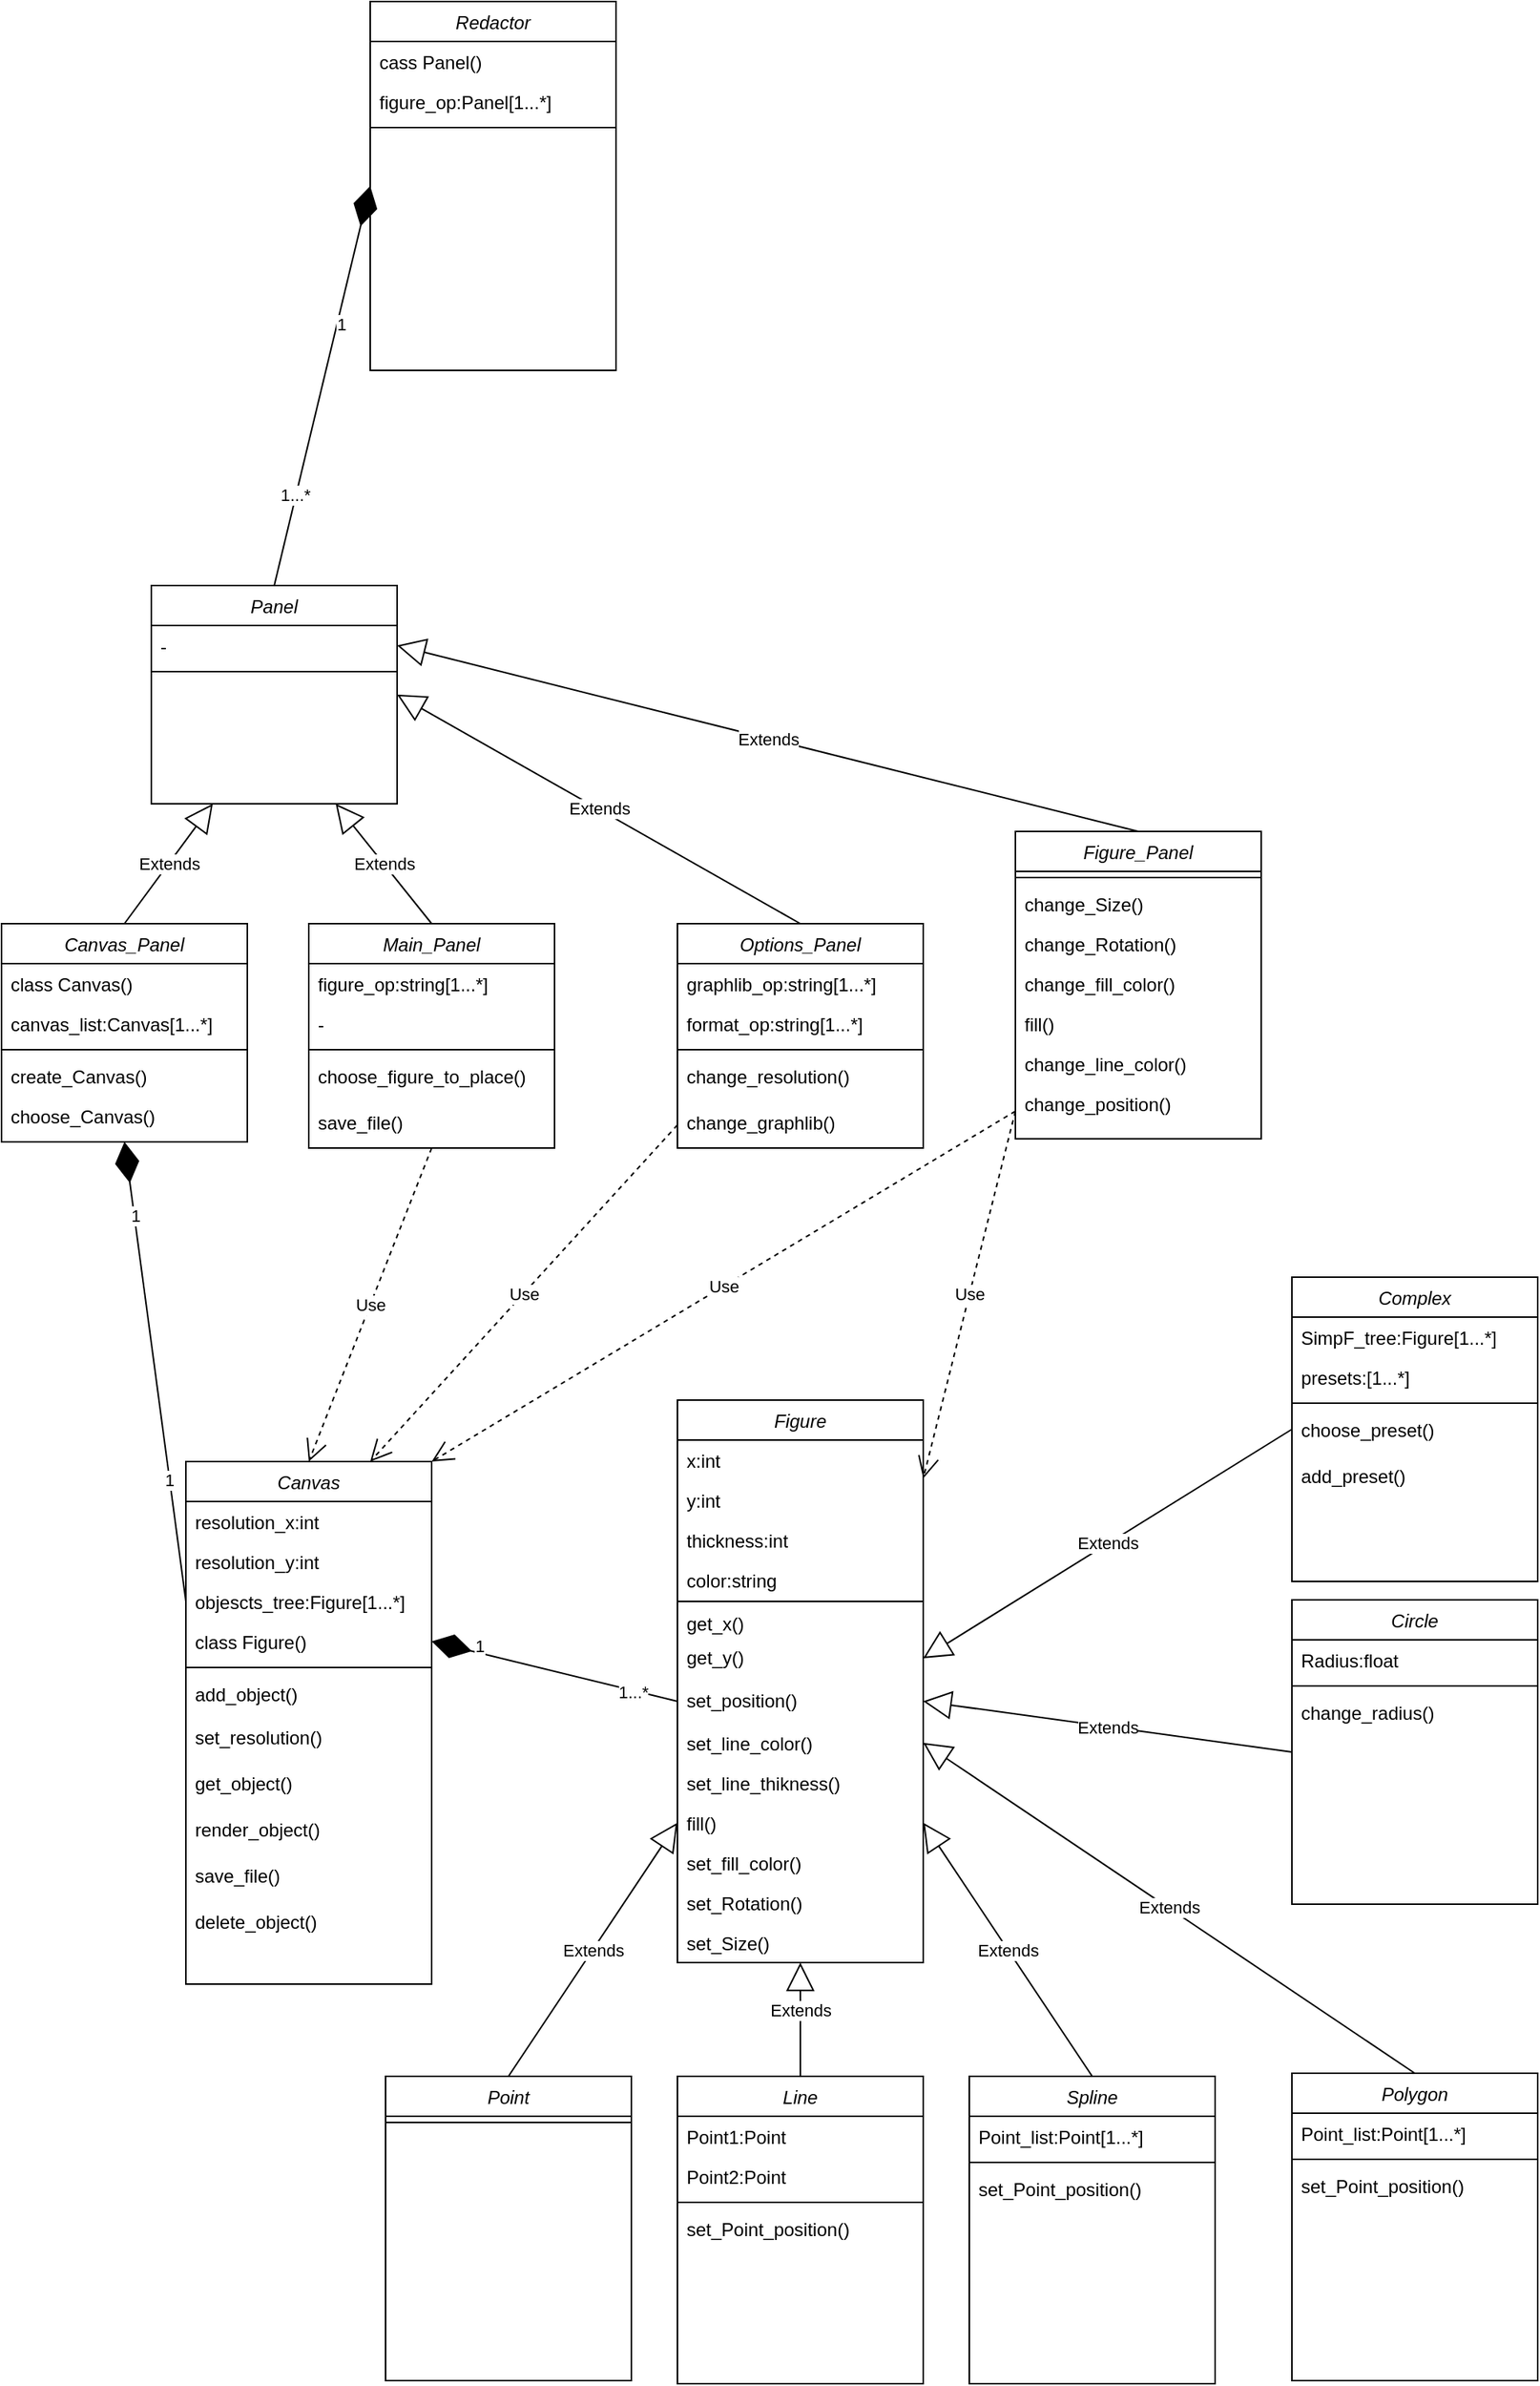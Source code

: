 <mxfile version="21.7.5" type="github">
  <diagram id="C5RBs43oDa-KdzZeNtuy" name="Page-1">
    <mxGraphModel dx="1574" dy="2010" grid="1" gridSize="10" guides="1" tooltips="1" connect="1" arrows="1" fold="1" page="1" pageScale="1" pageWidth="827" pageHeight="1169" math="0" shadow="0">
      <root>
        <mxCell id="WIyWlLk6GJQsqaUBKTNV-0" />
        <mxCell id="WIyWlLk6GJQsqaUBKTNV-1" parent="WIyWlLk6GJQsqaUBKTNV-0" />
        <mxCell id="zkfFHV4jXpPFQw0GAbJ--0" value="Canvas" style="swimlane;fontStyle=2;align=center;verticalAlign=top;childLayout=stackLayout;horizontal=1;startSize=26;horizontalStack=0;resizeParent=1;resizeLast=0;collapsible=1;marginBottom=0;rounded=0;shadow=0;strokeWidth=1;" parent="WIyWlLk6GJQsqaUBKTNV-1" vertex="1">
          <mxGeometry x="240" y="360" width="160" height="340" as="geometry">
            <mxRectangle x="230" y="140" width="160" height="26" as="alternateBounds" />
          </mxGeometry>
        </mxCell>
        <mxCell id="zkfFHV4jXpPFQw0GAbJ--1" value="resolution_x:int" style="text;align=left;verticalAlign=top;spacingLeft=4;spacingRight=4;overflow=hidden;rotatable=0;points=[[0,0.5],[1,0.5]];portConstraint=eastwest;" parent="zkfFHV4jXpPFQw0GAbJ--0" vertex="1">
          <mxGeometry y="26" width="160" height="26" as="geometry" />
        </mxCell>
        <mxCell id="zkfFHV4jXpPFQw0GAbJ--2" value="resolution_y:int" style="text;align=left;verticalAlign=top;spacingLeft=4;spacingRight=4;overflow=hidden;rotatable=0;points=[[0,0.5],[1,0.5]];portConstraint=eastwest;rounded=0;shadow=0;html=0;" parent="zkfFHV4jXpPFQw0GAbJ--0" vertex="1">
          <mxGeometry y="52" width="160" height="26" as="geometry" />
        </mxCell>
        <mxCell id="zkfFHV4jXpPFQw0GAbJ--3" value="objescts_tree:Figure[1...*]" style="text;align=left;verticalAlign=top;spacingLeft=4;spacingRight=4;overflow=hidden;rotatable=0;points=[[0,0.5],[1,0.5]];portConstraint=eastwest;rounded=0;shadow=0;html=0;" parent="zkfFHV4jXpPFQw0GAbJ--0" vertex="1">
          <mxGeometry y="78" width="160" height="26" as="geometry" />
        </mxCell>
        <mxCell id="0YZiHKQ1gjysHXULgs4c-47" value="class Figure()" style="text;align=left;verticalAlign=top;spacingLeft=4;spacingRight=4;overflow=hidden;rotatable=0;points=[[0,0.5],[1,0.5]];portConstraint=eastwest;rounded=0;shadow=0;html=0;" parent="zkfFHV4jXpPFQw0GAbJ--0" vertex="1">
          <mxGeometry y="104" width="160" height="26" as="geometry" />
        </mxCell>
        <mxCell id="zkfFHV4jXpPFQw0GAbJ--4" value="" style="line;html=1;strokeWidth=1;align=left;verticalAlign=middle;spacingTop=-1;spacingLeft=3;spacingRight=3;rotatable=0;labelPosition=right;points=[];portConstraint=eastwest;" parent="zkfFHV4jXpPFQw0GAbJ--0" vertex="1">
          <mxGeometry y="130" width="160" height="8" as="geometry" />
        </mxCell>
        <mxCell id="0YZiHKQ1gjysHXULgs4c-12" value="add_object()" style="text;align=left;verticalAlign=top;spacingLeft=4;spacingRight=4;overflow=hidden;rotatable=0;points=[[0,0.5],[1,0.5]];portConstraint=eastwest;" parent="zkfFHV4jXpPFQw0GAbJ--0" vertex="1">
          <mxGeometry y="138" width="160" height="28" as="geometry" />
        </mxCell>
        <mxCell id="zkfFHV4jXpPFQw0GAbJ--5" value="set_resolution()&#xa;" style="text;align=left;verticalAlign=top;spacingLeft=4;spacingRight=4;overflow=hidden;rotatable=0;points=[[0,0.5],[1,0.5]];portConstraint=eastwest;" parent="zkfFHV4jXpPFQw0GAbJ--0" vertex="1">
          <mxGeometry y="166" width="160" height="30" as="geometry" />
        </mxCell>
        <mxCell id="0YZiHKQ1gjysHXULgs4c-100" value="get_object()&#xa;" style="text;align=left;verticalAlign=top;spacingLeft=4;spacingRight=4;overflow=hidden;rotatable=0;points=[[0,0.5],[1,0.5]];portConstraint=eastwest;" parent="zkfFHV4jXpPFQw0GAbJ--0" vertex="1">
          <mxGeometry y="196" width="160" height="30" as="geometry" />
        </mxCell>
        <mxCell id="PDMnQv3lnzzMFyuI-r6o-5" value="render_object()&#xa;" style="text;align=left;verticalAlign=top;spacingLeft=4;spacingRight=4;overflow=hidden;rotatable=0;points=[[0,0.5],[1,0.5]];portConstraint=eastwest;" vertex="1" parent="zkfFHV4jXpPFQw0GAbJ--0">
          <mxGeometry y="226" width="160" height="30" as="geometry" />
        </mxCell>
        <mxCell id="PDMnQv3lnzzMFyuI-r6o-37" value="save_file()&#xa;" style="text;align=left;verticalAlign=top;spacingLeft=4;spacingRight=4;overflow=hidden;rotatable=0;points=[[0,0.5],[1,0.5]];portConstraint=eastwest;" vertex="1" parent="zkfFHV4jXpPFQw0GAbJ--0">
          <mxGeometry y="256" width="160" height="30" as="geometry" />
        </mxCell>
        <mxCell id="PDMnQv3lnzzMFyuI-r6o-83" value="delete_object()" style="text;align=left;verticalAlign=top;spacingLeft=4;spacingRight=4;overflow=hidden;rotatable=0;points=[[0,0.5],[1,0.5]];portConstraint=eastwest;" vertex="1" parent="zkfFHV4jXpPFQw0GAbJ--0">
          <mxGeometry y="286" width="160" height="28" as="geometry" />
        </mxCell>
        <mxCell id="0YZiHKQ1gjysHXULgs4c-22" value="Figure" style="swimlane;fontStyle=2;align=center;verticalAlign=top;childLayout=stackLayout;horizontal=1;startSize=26;horizontalStack=0;resizeParent=1;resizeLast=0;collapsible=1;marginBottom=0;rounded=0;shadow=0;strokeWidth=1;" parent="WIyWlLk6GJQsqaUBKTNV-1" vertex="1">
          <mxGeometry x="560" y="320" width="160" height="366" as="geometry">
            <mxRectangle x="230" y="140" width="160" height="26" as="alternateBounds" />
          </mxGeometry>
        </mxCell>
        <mxCell id="0YZiHKQ1gjysHXULgs4c-23" value="x:int" style="text;align=left;verticalAlign=top;spacingLeft=4;spacingRight=4;overflow=hidden;rotatable=0;points=[[0,0.5],[1,0.5]];portConstraint=eastwest;" parent="0YZiHKQ1gjysHXULgs4c-22" vertex="1">
          <mxGeometry y="26" width="160" height="26" as="geometry" />
        </mxCell>
        <mxCell id="0YZiHKQ1gjysHXULgs4c-24" value="y:int" style="text;align=left;verticalAlign=top;spacingLeft=4;spacingRight=4;overflow=hidden;rotatable=0;points=[[0,0.5],[1,0.5]];portConstraint=eastwest;rounded=0;shadow=0;html=0;" parent="0YZiHKQ1gjysHXULgs4c-22" vertex="1">
          <mxGeometry y="52" width="160" height="26" as="geometry" />
        </mxCell>
        <mxCell id="0YZiHKQ1gjysHXULgs4c-118" value="thickness:int" style="text;align=left;verticalAlign=top;spacingLeft=4;spacingRight=4;overflow=hidden;rotatable=0;points=[[0,0.5],[1,0.5]];portConstraint=eastwest;rounded=0;shadow=0;html=0;" parent="0YZiHKQ1gjysHXULgs4c-22" vertex="1">
          <mxGeometry y="78" width="160" height="26" as="geometry" />
        </mxCell>
        <mxCell id="0YZiHKQ1gjysHXULgs4c-119" value="color:string" style="text;align=left;verticalAlign=top;spacingLeft=4;spacingRight=4;overflow=hidden;rotatable=0;points=[[0,0.5],[1,0.5]];portConstraint=eastwest;rounded=0;shadow=0;html=0;" parent="0YZiHKQ1gjysHXULgs4c-22" vertex="1">
          <mxGeometry y="104" width="160" height="26" as="geometry" />
        </mxCell>
        <mxCell id="0YZiHKQ1gjysHXULgs4c-26" value="" style="line;html=1;strokeWidth=1;align=left;verticalAlign=middle;spacingTop=-1;spacingLeft=3;spacingRight=3;rotatable=0;labelPosition=right;points=[];portConstraint=eastwest;" parent="0YZiHKQ1gjysHXULgs4c-22" vertex="1">
          <mxGeometry y="130" width="160" height="2" as="geometry" />
        </mxCell>
        <mxCell id="0YZiHKQ1gjysHXULgs4c-27" value="get_x()&#xa;" style="text;align=left;verticalAlign=top;spacingLeft=4;spacingRight=4;overflow=hidden;rotatable=0;points=[[0,0.5],[1,0.5]];portConstraint=eastwest;" parent="0YZiHKQ1gjysHXULgs4c-22" vertex="1">
          <mxGeometry y="132" width="160" height="22" as="geometry" />
        </mxCell>
        <mxCell id="0YZiHKQ1gjysHXULgs4c-28" value="get_y()&#xa;" style="text;align=left;verticalAlign=top;spacingLeft=4;spacingRight=4;overflow=hidden;rotatable=0;points=[[0,0.5],[1,0.5]];portConstraint=eastwest;" parent="0YZiHKQ1gjysHXULgs4c-22" vertex="1">
          <mxGeometry y="154" width="160" height="28" as="geometry" />
        </mxCell>
        <mxCell id="0YZiHKQ1gjysHXULgs4c-101" value="set_position()&#xa;" style="text;align=left;verticalAlign=top;spacingLeft=4;spacingRight=4;overflow=hidden;rotatable=0;points=[[0,0.5],[1,0.5]];portConstraint=eastwest;" parent="0YZiHKQ1gjysHXULgs4c-22" vertex="1">
          <mxGeometry y="182" width="160" height="28" as="geometry" />
        </mxCell>
        <mxCell id="0YZiHKQ1gjysHXULgs4c-113" value="set_line_color()" style="text;align=left;verticalAlign=top;spacingLeft=4;spacingRight=4;overflow=hidden;rotatable=0;points=[[0,0.5],[1,0.5]];portConstraint=eastwest;rounded=0;shadow=0;html=0;" parent="0YZiHKQ1gjysHXULgs4c-22" vertex="1">
          <mxGeometry y="210" width="160" height="26" as="geometry" />
        </mxCell>
        <mxCell id="0YZiHKQ1gjysHXULgs4c-114" value="set_line_thikness()" style="text;align=left;verticalAlign=top;spacingLeft=4;spacingRight=4;overflow=hidden;rotatable=0;points=[[0,0.5],[1,0.5]];portConstraint=eastwest;rounded=0;shadow=0;html=0;" parent="0YZiHKQ1gjysHXULgs4c-22" vertex="1">
          <mxGeometry y="236" width="160" height="26" as="geometry" />
        </mxCell>
        <mxCell id="PDMnQv3lnzzMFyuI-r6o-50" value="fill()" style="text;align=left;verticalAlign=top;spacingLeft=4;spacingRight=4;overflow=hidden;rotatable=0;points=[[0,0.5],[1,0.5]];portConstraint=eastwest;rounded=0;shadow=0;html=0;" vertex="1" parent="0YZiHKQ1gjysHXULgs4c-22">
          <mxGeometry y="262" width="160" height="26" as="geometry" />
        </mxCell>
        <mxCell id="PDMnQv3lnzzMFyuI-r6o-51" value="set_fill_color()" style="text;align=left;verticalAlign=top;spacingLeft=4;spacingRight=4;overflow=hidden;rotatable=0;points=[[0,0.5],[1,0.5]];portConstraint=eastwest;rounded=0;shadow=0;html=0;" vertex="1" parent="0YZiHKQ1gjysHXULgs4c-22">
          <mxGeometry y="288" width="160" height="26" as="geometry" />
        </mxCell>
        <mxCell id="PDMnQv3lnzzMFyuI-r6o-36" value="set_Rotation()" style="text;align=left;verticalAlign=top;spacingLeft=4;spacingRight=4;overflow=hidden;rotatable=0;points=[[0,0.5],[1,0.5]];portConstraint=eastwest;rounded=0;shadow=0;html=0;" vertex="1" parent="0YZiHKQ1gjysHXULgs4c-22">
          <mxGeometry y="314" width="160" height="26" as="geometry" />
        </mxCell>
        <mxCell id="PDMnQv3lnzzMFyuI-r6o-54" value="set_Size()" style="text;align=left;verticalAlign=top;spacingLeft=4;spacingRight=4;overflow=hidden;rotatable=0;points=[[0,0.5],[1,0.5]];portConstraint=eastwest;rounded=0;shadow=0;html=0;" vertex="1" parent="0YZiHKQ1gjysHXULgs4c-22">
          <mxGeometry y="340" width="160" height="26" as="geometry" />
        </mxCell>
        <mxCell id="0YZiHKQ1gjysHXULgs4c-30" value="Main_Panel" style="swimlane;fontStyle=2;align=center;verticalAlign=top;childLayout=stackLayout;horizontal=1;startSize=26;horizontalStack=0;resizeParent=1;resizeLast=0;collapsible=1;marginBottom=0;rounded=0;shadow=0;strokeWidth=1;" parent="WIyWlLk6GJQsqaUBKTNV-1" vertex="1">
          <mxGeometry x="320" y="10" width="160" height="146" as="geometry">
            <mxRectangle x="230" y="140" width="160" height="26" as="alternateBounds" />
          </mxGeometry>
        </mxCell>
        <mxCell id="PDMnQv3lnzzMFyuI-r6o-52" value="figure_op:string[1...*]" style="text;align=left;verticalAlign=top;spacingLeft=4;spacingRight=4;overflow=hidden;rotatable=0;points=[[0,0.5],[1,0.5]];portConstraint=eastwest;" vertex="1" parent="0YZiHKQ1gjysHXULgs4c-30">
          <mxGeometry y="26" width="160" height="26" as="geometry" />
        </mxCell>
        <mxCell id="0YZiHKQ1gjysHXULgs4c-31" value="-" style="text;align=left;verticalAlign=top;spacingLeft=4;spacingRight=4;overflow=hidden;rotatable=0;points=[[0,0.5],[1,0.5]];portConstraint=eastwest;" parent="0YZiHKQ1gjysHXULgs4c-30" vertex="1">
          <mxGeometry y="52" width="160" height="26" as="geometry" />
        </mxCell>
        <mxCell id="0YZiHKQ1gjysHXULgs4c-33" value="" style="line;html=1;strokeWidth=1;align=left;verticalAlign=middle;spacingTop=-1;spacingLeft=3;spacingRight=3;rotatable=0;labelPosition=right;points=[];portConstraint=eastwest;" parent="0YZiHKQ1gjysHXULgs4c-30" vertex="1">
          <mxGeometry y="78" width="160" height="8" as="geometry" />
        </mxCell>
        <mxCell id="PDMnQv3lnzzMFyuI-r6o-23" value="choose_figure_to_place()&#xa;" style="text;align=left;verticalAlign=top;spacingLeft=4;spacingRight=4;overflow=hidden;rotatable=0;points=[[0,0.5],[1,0.5]];portConstraint=eastwest;" vertex="1" parent="0YZiHKQ1gjysHXULgs4c-30">
          <mxGeometry y="86" width="160" height="30" as="geometry" />
        </mxCell>
        <mxCell id="PDMnQv3lnzzMFyuI-r6o-86" value="save_file()&#xa;" style="text;align=left;verticalAlign=top;spacingLeft=4;spacingRight=4;overflow=hidden;rotatable=0;points=[[0,0.5],[1,0.5]];portConstraint=eastwest;" vertex="1" parent="0YZiHKQ1gjysHXULgs4c-30">
          <mxGeometry y="116" width="160" height="30" as="geometry" />
        </mxCell>
        <mxCell id="0YZiHKQ1gjysHXULgs4c-36" value="Redactor" style="swimlane;fontStyle=2;align=center;verticalAlign=top;childLayout=stackLayout;horizontal=1;startSize=26;horizontalStack=0;resizeParent=1;resizeLast=0;collapsible=1;marginBottom=0;rounded=0;shadow=0;strokeWidth=1;" parent="WIyWlLk6GJQsqaUBKTNV-1" vertex="1">
          <mxGeometry x="360" y="-590" width="160" height="240" as="geometry">
            <mxRectangle x="230" y="140" width="160" height="26" as="alternateBounds" />
          </mxGeometry>
        </mxCell>
        <mxCell id="0YZiHKQ1gjysHXULgs4c-37" value="cass Panel()" style="text;align=left;verticalAlign=top;spacingLeft=4;spacingRight=4;overflow=hidden;rotatable=0;points=[[0,0.5],[1,0.5]];portConstraint=eastwest;" parent="0YZiHKQ1gjysHXULgs4c-36" vertex="1">
          <mxGeometry y="26" width="160" height="26" as="geometry" />
        </mxCell>
        <mxCell id="PDMnQv3lnzzMFyuI-r6o-67" value="figure_op:Panel[1...*]" style="text;align=left;verticalAlign=top;spacingLeft=4;spacingRight=4;overflow=hidden;rotatable=0;points=[[0,0.5],[1,0.5]];portConstraint=eastwest;" vertex="1" parent="0YZiHKQ1gjysHXULgs4c-36">
          <mxGeometry y="52" width="160" height="26" as="geometry" />
        </mxCell>
        <mxCell id="0YZiHKQ1gjysHXULgs4c-38" value="" style="line;html=1;strokeWidth=1;align=left;verticalAlign=middle;spacingTop=-1;spacingLeft=3;spacingRight=3;rotatable=0;labelPosition=right;points=[];portConstraint=eastwest;" parent="0YZiHKQ1gjysHXULgs4c-36" vertex="1">
          <mxGeometry y="78" width="160" height="8" as="geometry" />
        </mxCell>
        <mxCell id="0YZiHKQ1gjysHXULgs4c-40" value="" style="endArrow=diamondThin;endFill=1;endSize=24;html=1;rounded=0;exitX=0;exitY=0.5;exitDx=0;exitDy=0;entryX=0.5;entryY=1;entryDx=0;entryDy=0;" parent="WIyWlLk6GJQsqaUBKTNV-1" source="zkfFHV4jXpPFQw0GAbJ--3" target="PDMnQv3lnzzMFyuI-r6o-63" edge="1">
          <mxGeometry width="160" relative="1" as="geometry">
            <mxPoint x="230" y="500" as="sourcePoint" />
            <mxPoint x="280" y="340" as="targetPoint" />
          </mxGeometry>
        </mxCell>
        <mxCell id="0YZiHKQ1gjysHXULgs4c-42" value="1" style="edgeLabel;html=1;align=center;verticalAlign=middle;resizable=0;points=[];" parent="0YZiHKQ1gjysHXULgs4c-40" vertex="1" connectable="0">
          <mxGeometry x="-0.469" y="1" relative="1" as="geometry">
            <mxPoint as="offset" />
          </mxGeometry>
        </mxCell>
        <mxCell id="0YZiHKQ1gjysHXULgs4c-44" value="" style="endArrow=diamondThin;endFill=1;endSize=24;html=1;rounded=0;entryX=1;entryY=0.5;entryDx=0;entryDy=0;exitX=0;exitY=0.5;exitDx=0;exitDy=0;" parent="WIyWlLk6GJQsqaUBKTNV-1" target="0YZiHKQ1gjysHXULgs4c-47" edge="1" source="0YZiHKQ1gjysHXULgs4c-101">
          <mxGeometry width="160" relative="1" as="geometry">
            <mxPoint x="560" y="520" as="sourcePoint" />
            <mxPoint x="609.36" y="422.164" as="targetPoint" />
          </mxGeometry>
        </mxCell>
        <mxCell id="0YZiHKQ1gjysHXULgs4c-49" value="Point" style="swimlane;fontStyle=2;align=center;verticalAlign=top;childLayout=stackLayout;horizontal=1;startSize=26;horizontalStack=0;resizeParent=1;resizeLast=0;collapsible=1;marginBottom=0;rounded=0;shadow=0;strokeWidth=1;" parent="WIyWlLk6GJQsqaUBKTNV-1" vertex="1">
          <mxGeometry x="370" y="760" width="160" height="198" as="geometry">
            <mxRectangle x="230" y="140" width="160" height="26" as="alternateBounds" />
          </mxGeometry>
        </mxCell>
        <mxCell id="0YZiHKQ1gjysHXULgs4c-52" value="" style="line;html=1;strokeWidth=1;align=left;verticalAlign=middle;spacingTop=-1;spacingLeft=3;spacingRight=3;rotatable=0;labelPosition=right;points=[];portConstraint=eastwest;" parent="0YZiHKQ1gjysHXULgs4c-49" vertex="1">
          <mxGeometry y="26" width="160" height="8" as="geometry" />
        </mxCell>
        <mxCell id="0YZiHKQ1gjysHXULgs4c-56" value="Line" style="swimlane;fontStyle=2;align=center;verticalAlign=top;childLayout=stackLayout;horizontal=1;startSize=26;horizontalStack=0;resizeParent=1;resizeLast=0;collapsible=1;marginBottom=0;rounded=0;shadow=0;strokeWidth=1;" parent="WIyWlLk6GJQsqaUBKTNV-1" vertex="1">
          <mxGeometry x="560" y="760" width="160" height="200" as="geometry">
            <mxRectangle x="230" y="140" width="160" height="26" as="alternateBounds" />
          </mxGeometry>
        </mxCell>
        <mxCell id="0YZiHKQ1gjysHXULgs4c-95" value="Point1:Point&#xa;" style="text;align=left;verticalAlign=top;spacingLeft=4;spacingRight=4;overflow=hidden;rotatable=0;points=[[0,0.5],[1,0.5]];portConstraint=eastwest;rounded=0;shadow=0;html=0;" parent="0YZiHKQ1gjysHXULgs4c-56" vertex="1">
          <mxGeometry y="26" width="160" height="26" as="geometry" />
        </mxCell>
        <mxCell id="0YZiHKQ1gjysHXULgs4c-96" value="Point2:Point&#xa;" style="text;align=left;verticalAlign=top;spacingLeft=4;spacingRight=4;overflow=hidden;rotatable=0;points=[[0,0.5],[1,0.5]];portConstraint=eastwest;rounded=0;shadow=0;html=0;" parent="0YZiHKQ1gjysHXULgs4c-56" vertex="1">
          <mxGeometry y="52" width="160" height="26" as="geometry" />
        </mxCell>
        <mxCell id="0YZiHKQ1gjysHXULgs4c-59" value="" style="line;html=1;strokeWidth=1;align=left;verticalAlign=middle;spacingTop=-1;spacingLeft=3;spacingRight=3;rotatable=0;labelPosition=right;points=[];portConstraint=eastwest;" parent="0YZiHKQ1gjysHXULgs4c-56" vertex="1">
          <mxGeometry y="78" width="160" height="8" as="geometry" />
        </mxCell>
        <mxCell id="0YZiHKQ1gjysHXULgs4c-111" value="set_Point_position()" style="text;align=left;verticalAlign=top;spacingLeft=4;spacingRight=4;overflow=hidden;rotatable=0;points=[[0,0.5],[1,0.5]];portConstraint=eastwest;rounded=0;shadow=0;html=0;" parent="0YZiHKQ1gjysHXULgs4c-56" vertex="1">
          <mxGeometry y="86" width="160" height="26" as="geometry" />
        </mxCell>
        <mxCell id="0YZiHKQ1gjysHXULgs4c-62" value="Spline" style="swimlane;fontStyle=2;align=center;verticalAlign=top;childLayout=stackLayout;horizontal=1;startSize=26;horizontalStack=0;resizeParent=1;resizeLast=0;collapsible=1;marginBottom=0;rounded=0;shadow=0;strokeWidth=1;" parent="WIyWlLk6GJQsqaUBKTNV-1" vertex="1">
          <mxGeometry x="750" y="760" width="160" height="200" as="geometry">
            <mxRectangle x="230" y="140" width="160" height="26" as="alternateBounds" />
          </mxGeometry>
        </mxCell>
        <mxCell id="0YZiHKQ1gjysHXULgs4c-117" value="Point_list:Point[1...*]" style="text;align=left;verticalAlign=top;spacingLeft=4;spacingRight=4;overflow=hidden;rotatable=0;points=[[0,0.5],[1,0.5]];portConstraint=eastwest;rounded=0;shadow=0;html=0;" parent="0YZiHKQ1gjysHXULgs4c-62" vertex="1">
          <mxGeometry y="26" width="160" height="26" as="geometry" />
        </mxCell>
        <mxCell id="0YZiHKQ1gjysHXULgs4c-65" value="" style="line;html=1;strokeWidth=1;align=left;verticalAlign=middle;spacingTop=-1;spacingLeft=3;spacingRight=3;rotatable=0;labelPosition=right;points=[];portConstraint=eastwest;" parent="0YZiHKQ1gjysHXULgs4c-62" vertex="1">
          <mxGeometry y="52" width="160" height="8" as="geometry" />
        </mxCell>
        <mxCell id="0YZiHKQ1gjysHXULgs4c-131" value="set_Point_position()" style="text;align=left;verticalAlign=top;spacingLeft=4;spacingRight=4;overflow=hidden;rotatable=0;points=[[0,0.5],[1,0.5]];portConstraint=eastwest;rounded=0;shadow=0;html=0;" parent="0YZiHKQ1gjysHXULgs4c-62" vertex="1">
          <mxGeometry y="60" width="160" height="26" as="geometry" />
        </mxCell>
        <mxCell id="0YZiHKQ1gjysHXULgs4c-68" value="Polygon" style="swimlane;fontStyle=2;align=center;verticalAlign=top;childLayout=stackLayout;horizontal=1;startSize=26;horizontalStack=0;resizeParent=1;resizeLast=0;collapsible=1;marginBottom=0;rounded=0;shadow=0;strokeWidth=1;" parent="WIyWlLk6GJQsqaUBKTNV-1" vertex="1">
          <mxGeometry x="960" y="758" width="160" height="200" as="geometry">
            <mxRectangle x="230" y="140" width="160" height="26" as="alternateBounds" />
          </mxGeometry>
        </mxCell>
        <mxCell id="0YZiHKQ1gjysHXULgs4c-132" value="Point_list:Point[1...*]" style="text;align=left;verticalAlign=top;spacingLeft=4;spacingRight=4;overflow=hidden;rotatable=0;points=[[0,0.5],[1,0.5]];portConstraint=eastwest;rounded=0;shadow=0;html=0;" parent="0YZiHKQ1gjysHXULgs4c-68" vertex="1">
          <mxGeometry y="26" width="160" height="26" as="geometry" />
        </mxCell>
        <mxCell id="0YZiHKQ1gjysHXULgs4c-71" value="" style="line;html=1;strokeWidth=1;align=left;verticalAlign=middle;spacingTop=-1;spacingLeft=3;spacingRight=3;rotatable=0;labelPosition=right;points=[];portConstraint=eastwest;" parent="0YZiHKQ1gjysHXULgs4c-68" vertex="1">
          <mxGeometry y="52" width="160" height="8" as="geometry" />
        </mxCell>
        <mxCell id="0YZiHKQ1gjysHXULgs4c-133" value="set_Point_position()" style="text;align=left;verticalAlign=top;spacingLeft=4;spacingRight=4;overflow=hidden;rotatable=0;points=[[0,0.5],[1,0.5]];portConstraint=eastwest;rounded=0;shadow=0;html=0;" parent="0YZiHKQ1gjysHXULgs4c-68" vertex="1">
          <mxGeometry y="60" width="160" height="26" as="geometry" />
        </mxCell>
        <mxCell id="0YZiHKQ1gjysHXULgs4c-90" value="Extends" style="endArrow=block;endSize=16;endFill=0;html=1;rounded=0;exitX=0.5;exitY=0;exitDx=0;exitDy=0;entryX=0.5;entryY=1;entryDx=0;entryDy=0;" parent="WIyWlLk6GJQsqaUBKTNV-1" source="0YZiHKQ1gjysHXULgs4c-56" target="0YZiHKQ1gjysHXULgs4c-22" edge="1">
          <mxGeometry x="0.176" width="160" relative="1" as="geometry">
            <mxPoint x="630" y="640" as="sourcePoint" />
            <mxPoint x="790" y="640" as="targetPoint" />
            <mxPoint as="offset" />
          </mxGeometry>
        </mxCell>
        <mxCell id="0YZiHKQ1gjysHXULgs4c-39" value="" style="endArrow=diamondThin;endFill=1;endSize=24;html=1;rounded=0;exitX=0.5;exitY=0;exitDx=0;exitDy=0;entryX=0;entryY=0.5;entryDx=0;entryDy=0;" parent="WIyWlLk6GJQsqaUBKTNV-1" source="PDMnQv3lnzzMFyuI-r6o-56" target="0YZiHKQ1gjysHXULgs4c-36" edge="1">
          <mxGeometry width="160" relative="1" as="geometry">
            <mxPoint x="320.32" y="198.152" as="sourcePoint" />
            <mxPoint x="390" y="500" as="targetPoint" />
          </mxGeometry>
        </mxCell>
        <mxCell id="PDMnQv3lnzzMFyuI-r6o-0" value="Extends" style="endArrow=block;endSize=16;endFill=0;html=1;rounded=0;exitX=0.5;exitY=0;exitDx=0;exitDy=0;entryX=0;entryY=0.5;entryDx=0;entryDy=0;" edge="1" parent="WIyWlLk6GJQsqaUBKTNV-1" source="0YZiHKQ1gjysHXULgs4c-49" target="PDMnQv3lnzzMFyuI-r6o-50">
          <mxGeometry width="160" relative="1" as="geometry">
            <mxPoint x="610" y="660" as="sourcePoint" />
            <mxPoint x="560" y="595" as="targetPoint" />
          </mxGeometry>
        </mxCell>
        <mxCell id="PDMnQv3lnzzMFyuI-r6o-3" value="Extends" style="endArrow=block;endSize=16;endFill=0;html=1;rounded=0;exitX=0.5;exitY=0;exitDx=0;exitDy=0;entryX=1;entryY=0.5;entryDx=0;entryDy=0;" edge="1" parent="WIyWlLk6GJQsqaUBKTNV-1" source="0YZiHKQ1gjysHXULgs4c-62">
          <mxGeometry width="160" relative="1" as="geometry">
            <mxPoint x="610" y="660" as="sourcePoint" />
            <mxPoint x="720" y="595" as="targetPoint" />
          </mxGeometry>
        </mxCell>
        <mxCell id="PDMnQv3lnzzMFyuI-r6o-4" value="Extends" style="endArrow=block;endSize=16;endFill=0;html=1;rounded=0;exitX=0.5;exitY=0;exitDx=0;exitDy=0;entryX=1;entryY=0.5;entryDx=0;entryDy=0;" edge="1" parent="WIyWlLk6GJQsqaUBKTNV-1" source="0YZiHKQ1gjysHXULgs4c-68" target="0YZiHKQ1gjysHXULgs4c-113">
          <mxGeometry width="160" relative="1" as="geometry">
            <mxPoint x="610" y="660" as="sourcePoint" />
            <mxPoint x="770" y="660" as="targetPoint" />
          </mxGeometry>
        </mxCell>
        <mxCell id="PDMnQv3lnzzMFyuI-r6o-6" value="Circle" style="swimlane;fontStyle=2;align=center;verticalAlign=top;childLayout=stackLayout;horizontal=1;startSize=26;horizontalStack=0;resizeParent=1;resizeLast=0;collapsible=1;marginBottom=0;rounded=0;shadow=0;strokeWidth=1;" vertex="1" parent="WIyWlLk6GJQsqaUBKTNV-1">
          <mxGeometry x="960" y="450" width="160" height="198" as="geometry">
            <mxRectangle x="230" y="140" width="160" height="26" as="alternateBounds" />
          </mxGeometry>
        </mxCell>
        <mxCell id="PDMnQv3lnzzMFyuI-r6o-7" value="Radius:float" style="text;align=left;verticalAlign=top;spacingLeft=4;spacingRight=4;overflow=hidden;rotatable=0;points=[[0,0.5],[1,0.5]];portConstraint=eastwest;" vertex="1" parent="PDMnQv3lnzzMFyuI-r6o-6">
          <mxGeometry y="26" width="160" height="26" as="geometry" />
        </mxCell>
        <mxCell id="PDMnQv3lnzzMFyuI-r6o-9" value="" style="line;html=1;strokeWidth=1;align=left;verticalAlign=middle;spacingTop=-1;spacingLeft=3;spacingRight=3;rotatable=0;labelPosition=right;points=[];portConstraint=eastwest;" vertex="1" parent="PDMnQv3lnzzMFyuI-r6o-6">
          <mxGeometry y="52" width="160" height="8" as="geometry" />
        </mxCell>
        <mxCell id="PDMnQv3lnzzMFyuI-r6o-10" value="change_radius()" style="text;align=left;verticalAlign=top;spacingLeft=4;spacingRight=4;overflow=hidden;rotatable=0;points=[[0,0.5],[1,0.5]];portConstraint=eastwest;" vertex="1" parent="PDMnQv3lnzzMFyuI-r6o-6">
          <mxGeometry y="60" width="160" height="22" as="geometry" />
        </mxCell>
        <mxCell id="PDMnQv3lnzzMFyuI-r6o-11" value="Extends" style="endArrow=block;endSize=16;endFill=0;html=1;rounded=0;exitX=0;exitY=0.5;exitDx=0;exitDy=0;entryX=1;entryY=0.5;entryDx=0;entryDy=0;" edge="1" parent="WIyWlLk6GJQsqaUBKTNV-1" source="PDMnQv3lnzzMFyuI-r6o-6" target="0YZiHKQ1gjysHXULgs4c-101">
          <mxGeometry width="160" relative="1" as="geometry">
            <mxPoint x="610" y="540" as="sourcePoint" />
            <mxPoint x="770" y="540" as="targetPoint" />
          </mxGeometry>
        </mxCell>
        <mxCell id="PDMnQv3lnzzMFyuI-r6o-12" value="Complex" style="swimlane;fontStyle=2;align=center;verticalAlign=top;childLayout=stackLayout;horizontal=1;startSize=26;horizontalStack=0;resizeParent=1;resizeLast=0;collapsible=1;marginBottom=0;rounded=0;shadow=0;strokeWidth=1;" vertex="1" parent="WIyWlLk6GJQsqaUBKTNV-1">
          <mxGeometry x="960" y="240" width="160" height="198" as="geometry">
            <mxRectangle x="230" y="140" width="160" height="26" as="alternateBounds" />
          </mxGeometry>
        </mxCell>
        <mxCell id="PDMnQv3lnzzMFyuI-r6o-16" value="SimpF_tree:Figure[1...*]" style="text;align=left;verticalAlign=top;spacingLeft=4;spacingRight=4;overflow=hidden;rotatable=0;points=[[0,0.5],[1,0.5]];portConstraint=eastwest;rounded=0;shadow=0;html=0;" vertex="1" parent="PDMnQv3lnzzMFyuI-r6o-12">
          <mxGeometry y="26" width="160" height="26" as="geometry" />
        </mxCell>
        <mxCell id="PDMnQv3lnzzMFyuI-r6o-20" value="presets:[1...*]" style="text;align=left;verticalAlign=top;spacingLeft=4;spacingRight=4;overflow=hidden;rotatable=0;points=[[0,0.5],[1,0.5]];portConstraint=eastwest;rounded=0;shadow=0;html=0;" vertex="1" parent="PDMnQv3lnzzMFyuI-r6o-12">
          <mxGeometry y="52" width="160" height="26" as="geometry" />
        </mxCell>
        <mxCell id="PDMnQv3lnzzMFyuI-r6o-14" value="" style="line;html=1;strokeWidth=1;align=left;verticalAlign=middle;spacingTop=-1;spacingLeft=3;spacingRight=3;rotatable=0;labelPosition=right;points=[];portConstraint=eastwest;" vertex="1" parent="PDMnQv3lnzzMFyuI-r6o-12">
          <mxGeometry y="78" width="160" height="8" as="geometry" />
        </mxCell>
        <mxCell id="PDMnQv3lnzzMFyuI-r6o-17" value="choose_preset()&#xa;" style="text;align=left;verticalAlign=top;spacingLeft=4;spacingRight=4;overflow=hidden;rotatable=0;points=[[0,0.5],[1,0.5]];portConstraint=eastwest;" vertex="1" parent="PDMnQv3lnzzMFyuI-r6o-12">
          <mxGeometry y="86" width="160" height="30" as="geometry" />
        </mxCell>
        <mxCell id="PDMnQv3lnzzMFyuI-r6o-19" value="add_preset()&#xa;" style="text;align=left;verticalAlign=top;spacingLeft=4;spacingRight=4;overflow=hidden;rotatable=0;points=[[0,0.5],[1,0.5]];portConstraint=eastwest;" vertex="1" parent="PDMnQv3lnzzMFyuI-r6o-12">
          <mxGeometry y="116" width="160" height="30" as="geometry" />
        </mxCell>
        <mxCell id="PDMnQv3lnzzMFyuI-r6o-18" value="Extends" style="endArrow=block;endSize=16;endFill=0;html=1;rounded=0;exitX=0;exitY=0.5;exitDx=0;exitDy=0;entryX=1;entryY=0.5;entryDx=0;entryDy=0;" edge="1" parent="WIyWlLk6GJQsqaUBKTNV-1" source="PDMnQv3lnzzMFyuI-r6o-12" target="0YZiHKQ1gjysHXULgs4c-28">
          <mxGeometry width="160" relative="1" as="geometry">
            <mxPoint x="670" y="520" as="sourcePoint" />
            <mxPoint x="830" y="520" as="targetPoint" />
          </mxGeometry>
        </mxCell>
        <mxCell id="PDMnQv3lnzzMFyuI-r6o-21" value="Use" style="endArrow=open;endSize=12;dashed=1;html=1;rounded=0;exitX=0.5;exitY=1;exitDx=0;exitDy=0;entryX=0.5;entryY=0;entryDx=0;entryDy=0;" edge="1" parent="WIyWlLk6GJQsqaUBKTNV-1" source="0YZiHKQ1gjysHXULgs4c-30" target="zkfFHV4jXpPFQw0GAbJ--0">
          <mxGeometry width="160" relative="1" as="geometry">
            <mxPoint x="670" y="520" as="sourcePoint" />
            <mxPoint x="830" y="520" as="targetPoint" />
          </mxGeometry>
        </mxCell>
        <mxCell id="PDMnQv3lnzzMFyuI-r6o-29" value="Options_Panel" style="swimlane;fontStyle=2;align=center;verticalAlign=top;childLayout=stackLayout;horizontal=1;startSize=26;horizontalStack=0;resizeParent=1;resizeLast=0;collapsible=1;marginBottom=0;rounded=0;shadow=0;strokeWidth=1;" vertex="1" parent="WIyWlLk6GJQsqaUBKTNV-1">
          <mxGeometry x="560" y="10" width="160" height="146" as="geometry">
            <mxRectangle x="230" y="140" width="160" height="26" as="alternateBounds" />
          </mxGeometry>
        </mxCell>
        <mxCell id="PDMnQv3lnzzMFyuI-r6o-53" value="graphlib_op:string[1...*]" style="text;align=left;verticalAlign=top;spacingLeft=4;spacingRight=4;overflow=hidden;rotatable=0;points=[[0,0.5],[1,0.5]];portConstraint=eastwest;" vertex="1" parent="PDMnQv3lnzzMFyuI-r6o-29">
          <mxGeometry y="26" width="160" height="26" as="geometry" />
        </mxCell>
        <mxCell id="PDMnQv3lnzzMFyuI-r6o-55" value="format_op:string[1...*]" style="text;align=left;verticalAlign=top;spacingLeft=4;spacingRight=4;overflow=hidden;rotatable=0;points=[[0,0.5],[1,0.5]];portConstraint=eastwest;" vertex="1" parent="PDMnQv3lnzzMFyuI-r6o-29">
          <mxGeometry y="52" width="160" height="26" as="geometry" />
        </mxCell>
        <mxCell id="PDMnQv3lnzzMFyuI-r6o-32" value="" style="line;html=1;strokeWidth=1;align=left;verticalAlign=middle;spacingTop=-1;spacingLeft=3;spacingRight=3;rotatable=0;labelPosition=right;points=[];portConstraint=eastwest;" vertex="1" parent="PDMnQv3lnzzMFyuI-r6o-29">
          <mxGeometry y="78" width="160" height="8" as="geometry" />
        </mxCell>
        <mxCell id="PDMnQv3lnzzMFyuI-r6o-38" value="change_resolution()" style="text;align=left;verticalAlign=top;spacingLeft=4;spacingRight=4;overflow=hidden;rotatable=0;points=[[0,0.5],[1,0.5]];portConstraint=eastwest;" vertex="1" parent="PDMnQv3lnzzMFyuI-r6o-29">
          <mxGeometry y="86" width="160" height="30" as="geometry" />
        </mxCell>
        <mxCell id="PDMnQv3lnzzMFyuI-r6o-39" value="change_graphlib()" style="text;align=left;verticalAlign=top;spacingLeft=4;spacingRight=4;overflow=hidden;rotatable=0;points=[[0,0.5],[1,0.5]];portConstraint=eastwest;" vertex="1" parent="PDMnQv3lnzzMFyuI-r6o-29">
          <mxGeometry y="116" width="160" height="30" as="geometry" />
        </mxCell>
        <mxCell id="PDMnQv3lnzzMFyuI-r6o-40" value="Use" style="endArrow=open;endSize=12;dashed=1;html=1;rounded=0;exitX=0;exitY=0.5;exitDx=0;exitDy=0;entryX=0.75;entryY=0;entryDx=0;entryDy=0;" edge="1" parent="WIyWlLk6GJQsqaUBKTNV-1" source="PDMnQv3lnzzMFyuI-r6o-39" target="zkfFHV4jXpPFQw0GAbJ--0">
          <mxGeometry width="160" relative="1" as="geometry">
            <mxPoint x="410" y="276" as="sourcePoint" />
            <mxPoint x="410" y="370" as="targetPoint" />
          </mxGeometry>
        </mxCell>
        <mxCell id="PDMnQv3lnzzMFyuI-r6o-42" value="1...*" style="edgeLabel;html=1;align=center;verticalAlign=middle;resizable=0;points=[];" vertex="1" connectable="0" parent="WIyWlLk6GJQsqaUBKTNV-1">
          <mxGeometry x="240.0" y="-139.005" as="geometry">
            <mxPoint x="71" y="-130" as="offset" />
          </mxGeometry>
        </mxCell>
        <mxCell id="PDMnQv3lnzzMFyuI-r6o-43" value="1" style="edgeLabel;html=1;align=center;verticalAlign=middle;resizable=0;points=[];" vertex="1" connectable="0" parent="WIyWlLk6GJQsqaUBKTNV-1">
          <mxGeometry x="414.004" y="-320.003" as="geometry">
            <mxPoint x="-73" y="-60" as="offset" />
          </mxGeometry>
        </mxCell>
        <mxCell id="PDMnQv3lnzzMFyuI-r6o-44" value="1" style="edgeLabel;html=1;align=center;verticalAlign=middle;resizable=0;points=[];" vertex="1" connectable="0" parent="WIyWlLk6GJQsqaUBKTNV-1">
          <mxGeometry x="240.004" y="439.997" as="geometry">
            <mxPoint x="191" y="40" as="offset" />
          </mxGeometry>
        </mxCell>
        <mxCell id="PDMnQv3lnzzMFyuI-r6o-45" value="1...*" style="edgeLabel;html=1;align=center;verticalAlign=middle;resizable=0;points=[];" vertex="1" connectable="0" parent="WIyWlLk6GJQsqaUBKTNV-1">
          <mxGeometry x="340.004" y="469.997" as="geometry">
            <mxPoint x="191" y="40" as="offset" />
          </mxGeometry>
        </mxCell>
        <mxCell id="PDMnQv3lnzzMFyuI-r6o-56" value="Panel" style="swimlane;fontStyle=2;align=center;verticalAlign=top;childLayout=stackLayout;horizontal=1;startSize=26;horizontalStack=0;resizeParent=1;resizeLast=0;collapsible=1;marginBottom=0;rounded=0;shadow=0;strokeWidth=1;" vertex="1" parent="WIyWlLk6GJQsqaUBKTNV-1">
          <mxGeometry x="217.52" y="-210" width="160" height="142" as="geometry">
            <mxRectangle x="230" y="140" width="160" height="26" as="alternateBounds" />
          </mxGeometry>
        </mxCell>
        <mxCell id="PDMnQv3lnzzMFyuI-r6o-58" value="-" style="text;align=left;verticalAlign=top;spacingLeft=4;spacingRight=4;overflow=hidden;rotatable=0;points=[[0,0.5],[1,0.5]];portConstraint=eastwest;" vertex="1" parent="PDMnQv3lnzzMFyuI-r6o-56">
          <mxGeometry y="26" width="160" height="26" as="geometry" />
        </mxCell>
        <mxCell id="PDMnQv3lnzzMFyuI-r6o-59" value="" style="line;html=1;strokeWidth=1;align=left;verticalAlign=middle;spacingTop=-1;spacingLeft=3;spacingRight=3;rotatable=0;labelPosition=right;points=[];portConstraint=eastwest;" vertex="1" parent="PDMnQv3lnzzMFyuI-r6o-56">
          <mxGeometry y="52" width="160" height="8" as="geometry" />
        </mxCell>
        <mxCell id="PDMnQv3lnzzMFyuI-r6o-61" value="Extends" style="endArrow=block;endSize=16;endFill=0;html=1;rounded=0;entryX=0.75;entryY=1;entryDx=0;entryDy=0;exitX=0.5;exitY=0;exitDx=0;exitDy=0;" edge="1" parent="WIyWlLk6GJQsqaUBKTNV-1" source="0YZiHKQ1gjysHXULgs4c-30" target="PDMnQv3lnzzMFyuI-r6o-56">
          <mxGeometry width="160" relative="1" as="geometry">
            <mxPoint x="440" y="150" as="sourcePoint" />
            <mxPoint x="600" y="150" as="targetPoint" />
          </mxGeometry>
        </mxCell>
        <mxCell id="PDMnQv3lnzzMFyuI-r6o-62" value="Extends" style="endArrow=block;endSize=16;endFill=0;html=1;rounded=0;entryX=1;entryY=0.5;entryDx=0;entryDy=0;exitX=0.5;exitY=0;exitDx=0;exitDy=0;" edge="1" parent="WIyWlLk6GJQsqaUBKTNV-1" source="PDMnQv3lnzzMFyuI-r6o-29" target="PDMnQv3lnzzMFyuI-r6o-56">
          <mxGeometry width="160" relative="1" as="geometry">
            <mxPoint x="410" y="134" as="sourcePoint" />
            <mxPoint x="348" y="22" as="targetPoint" />
          </mxGeometry>
        </mxCell>
        <mxCell id="PDMnQv3lnzzMFyuI-r6o-63" value="Canvas_Panel" style="swimlane;fontStyle=2;align=center;verticalAlign=top;childLayout=stackLayout;horizontal=1;startSize=26;horizontalStack=0;resizeParent=1;resizeLast=0;collapsible=1;marginBottom=0;rounded=0;shadow=0;strokeWidth=1;" vertex="1" parent="WIyWlLk6GJQsqaUBKTNV-1">
          <mxGeometry x="120.0" y="10" width="160" height="142" as="geometry">
            <mxRectangle x="230" y="140" width="160" height="26" as="alternateBounds" />
          </mxGeometry>
        </mxCell>
        <mxCell id="PDMnQv3lnzzMFyuI-r6o-64" value="class Canvas()" style="text;align=left;verticalAlign=top;spacingLeft=4;spacingRight=4;overflow=hidden;rotatable=0;points=[[0,0.5],[1,0.5]];portConstraint=eastwest;" vertex="1" parent="PDMnQv3lnzzMFyuI-r6o-63">
          <mxGeometry y="26" width="160" height="26" as="geometry" />
        </mxCell>
        <mxCell id="PDMnQv3lnzzMFyuI-r6o-68" value="canvas_list:Canvas[1...*]" style="text;align=left;verticalAlign=top;spacingLeft=4;spacingRight=4;overflow=hidden;rotatable=0;points=[[0,0.5],[1,0.5]];portConstraint=eastwest;" vertex="1" parent="PDMnQv3lnzzMFyuI-r6o-63">
          <mxGeometry y="52" width="160" height="26" as="geometry" />
        </mxCell>
        <mxCell id="PDMnQv3lnzzMFyuI-r6o-65" value="" style="line;html=1;strokeWidth=1;align=left;verticalAlign=middle;spacingTop=-1;spacingLeft=3;spacingRight=3;rotatable=0;labelPosition=right;points=[];portConstraint=eastwest;" vertex="1" parent="PDMnQv3lnzzMFyuI-r6o-63">
          <mxGeometry y="78" width="160" height="8" as="geometry" />
        </mxCell>
        <mxCell id="PDMnQv3lnzzMFyuI-r6o-87" value="create_Canvas()" style="text;align=left;verticalAlign=top;spacingLeft=4;spacingRight=4;overflow=hidden;rotatable=0;points=[[0,0.5],[1,0.5]];portConstraint=eastwest;" vertex="1" parent="PDMnQv3lnzzMFyuI-r6o-63">
          <mxGeometry y="86" width="160" height="26" as="geometry" />
        </mxCell>
        <mxCell id="PDMnQv3lnzzMFyuI-r6o-88" value="choose_Canvas()" style="text;align=left;verticalAlign=top;spacingLeft=4;spacingRight=4;overflow=hidden;rotatable=0;points=[[0,0.5],[1,0.5]];portConstraint=eastwest;" vertex="1" parent="PDMnQv3lnzzMFyuI-r6o-63">
          <mxGeometry y="112" width="160" height="26" as="geometry" />
        </mxCell>
        <mxCell id="PDMnQv3lnzzMFyuI-r6o-66" value="Extends" style="endArrow=block;endSize=16;endFill=0;html=1;rounded=0;entryX=0.25;entryY=1;entryDx=0;entryDy=0;exitX=0.5;exitY=0;exitDx=0;exitDy=0;" edge="1" parent="WIyWlLk6GJQsqaUBKTNV-1" source="PDMnQv3lnzzMFyuI-r6o-63" target="PDMnQv3lnzzMFyuI-r6o-56">
          <mxGeometry width="160" relative="1" as="geometry">
            <mxPoint x="202" y="120" as="sourcePoint" />
            <mxPoint x="140" y="8" as="targetPoint" />
          </mxGeometry>
        </mxCell>
        <mxCell id="PDMnQv3lnzzMFyuI-r6o-70" value="Figure_Panel" style="swimlane;fontStyle=2;align=center;verticalAlign=top;childLayout=stackLayout;horizontal=1;startSize=26;horizontalStack=0;resizeParent=1;resizeLast=0;collapsible=1;marginBottom=0;rounded=0;shadow=0;strokeWidth=1;" vertex="1" parent="WIyWlLk6GJQsqaUBKTNV-1">
          <mxGeometry x="780" y="-50" width="160" height="200" as="geometry">
            <mxRectangle x="230" y="140" width="160" height="26" as="alternateBounds" />
          </mxGeometry>
        </mxCell>
        <mxCell id="PDMnQv3lnzzMFyuI-r6o-73" value="" style="line;html=1;strokeWidth=1;align=left;verticalAlign=middle;spacingTop=-1;spacingLeft=3;spacingRight=3;rotatable=0;labelPosition=right;points=[];portConstraint=eastwest;" vertex="1" parent="PDMnQv3lnzzMFyuI-r6o-70">
          <mxGeometry y="26" width="160" height="8" as="geometry" />
        </mxCell>
        <mxCell id="PDMnQv3lnzzMFyuI-r6o-82" value="change_Size()" style="text;align=left;verticalAlign=top;spacingLeft=4;spacingRight=4;overflow=hidden;rotatable=0;points=[[0,0.5],[1,0.5]];portConstraint=eastwest;rounded=0;shadow=0;html=0;" vertex="1" parent="PDMnQv3lnzzMFyuI-r6o-70">
          <mxGeometry y="34" width="160" height="26" as="geometry" />
        </mxCell>
        <mxCell id="PDMnQv3lnzzMFyuI-r6o-81" value="change_Rotation()" style="text;align=left;verticalAlign=top;spacingLeft=4;spacingRight=4;overflow=hidden;rotatable=0;points=[[0,0.5],[1,0.5]];portConstraint=eastwest;rounded=0;shadow=0;html=0;" vertex="1" parent="PDMnQv3lnzzMFyuI-r6o-70">
          <mxGeometry y="60" width="160" height="26" as="geometry" />
        </mxCell>
        <mxCell id="PDMnQv3lnzzMFyuI-r6o-80" value="change_fill_color()" style="text;align=left;verticalAlign=top;spacingLeft=4;spacingRight=4;overflow=hidden;rotatable=0;points=[[0,0.5],[1,0.5]];portConstraint=eastwest;rounded=0;shadow=0;html=0;" vertex="1" parent="PDMnQv3lnzzMFyuI-r6o-70">
          <mxGeometry y="86" width="160" height="26" as="geometry" />
        </mxCell>
        <mxCell id="PDMnQv3lnzzMFyuI-r6o-79" value="fill()" style="text;align=left;verticalAlign=top;spacingLeft=4;spacingRight=4;overflow=hidden;rotatable=0;points=[[0,0.5],[1,0.5]];portConstraint=eastwest;rounded=0;shadow=0;html=0;" vertex="1" parent="PDMnQv3lnzzMFyuI-r6o-70">
          <mxGeometry y="112" width="160" height="26" as="geometry" />
        </mxCell>
        <mxCell id="PDMnQv3lnzzMFyuI-r6o-78" value="change_line_color()" style="text;align=left;verticalAlign=top;spacingLeft=4;spacingRight=4;overflow=hidden;rotatable=0;points=[[0,0.5],[1,0.5]];portConstraint=eastwest;rounded=0;shadow=0;html=0;" vertex="1" parent="PDMnQv3lnzzMFyuI-r6o-70">
          <mxGeometry y="138" width="160" height="26" as="geometry" />
        </mxCell>
        <mxCell id="PDMnQv3lnzzMFyuI-r6o-77" value="change_position()&#xa;" style="text;align=left;verticalAlign=top;spacingLeft=4;spacingRight=4;overflow=hidden;rotatable=0;points=[[0,0.5],[1,0.5]];portConstraint=eastwest;" vertex="1" parent="PDMnQv3lnzzMFyuI-r6o-70">
          <mxGeometry y="164" width="160" height="36" as="geometry" />
        </mxCell>
        <mxCell id="PDMnQv3lnzzMFyuI-r6o-75" value="Extends" style="endArrow=block;endSize=16;endFill=0;html=1;rounded=0;entryX=1;entryY=0.5;entryDx=0;entryDy=0;exitX=0.5;exitY=0;exitDx=0;exitDy=0;" edge="1" parent="WIyWlLk6GJQsqaUBKTNV-1" source="PDMnQv3lnzzMFyuI-r6o-70" target="PDMnQv3lnzzMFyuI-r6o-58">
          <mxGeometry width="160" relative="1" as="geometry">
            <mxPoint x="650" y="130" as="sourcePoint" />
            <mxPoint x="388" y="-49" as="targetPoint" />
          </mxGeometry>
        </mxCell>
        <mxCell id="PDMnQv3lnzzMFyuI-r6o-76" value="Use" style="endArrow=open;endSize=12;dashed=1;html=1;rounded=0;exitX=0;exitY=0.5;exitDx=0;exitDy=0;entryX=0.75;entryY=0;entryDx=0;entryDy=0;" edge="1" parent="WIyWlLk6GJQsqaUBKTNV-1" source="PDMnQv3lnzzMFyuI-r6o-77">
          <mxGeometry width="160" relative="1" as="geometry">
            <mxPoint x="840" y="262" as="sourcePoint" />
            <mxPoint x="720" y="371" as="targetPoint" />
          </mxGeometry>
        </mxCell>
        <mxCell id="PDMnQv3lnzzMFyuI-r6o-84" value="Use" style="endArrow=open;endSize=12;dashed=1;html=1;rounded=0;exitX=0;exitY=0.5;exitDx=0;exitDy=0;entryX=1;entryY=0;entryDx=0;entryDy=0;" edge="1" parent="WIyWlLk6GJQsqaUBKTNV-1" source="PDMnQv3lnzzMFyuI-r6o-77" target="zkfFHV4jXpPFQw0GAbJ--0">
          <mxGeometry width="160" relative="1" as="geometry">
            <mxPoint x="790" y="138" as="sourcePoint" />
            <mxPoint x="730" y="381" as="targetPoint" />
          </mxGeometry>
        </mxCell>
        <mxCell id="PDMnQv3lnzzMFyuI-r6o-85" value="1" style="edgeLabel;html=1;align=center;verticalAlign=middle;resizable=0;points=[];" vertex="1" connectable="0" parent="WIyWlLk6GJQsqaUBKTNV-1">
          <mxGeometry x="280.004" y="259.997" as="geometry">
            <mxPoint x="-73" y="-60" as="offset" />
          </mxGeometry>
        </mxCell>
      </root>
    </mxGraphModel>
  </diagram>
</mxfile>
